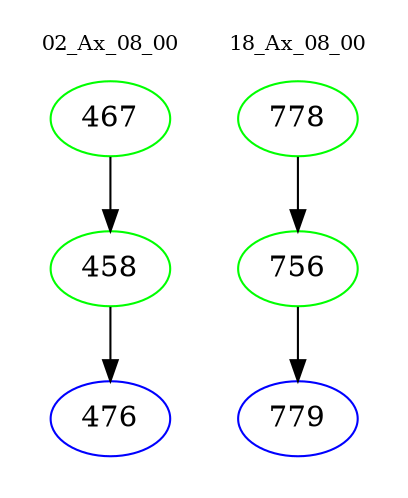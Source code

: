 digraph{
subgraph cluster_0 {
color = white
label = "02_Ax_08_00";
fontsize=10;
T0_467 [label="467", color="green"]
T0_467 -> T0_458 [color="black"]
T0_458 [label="458", color="green"]
T0_458 -> T0_476 [color="black"]
T0_476 [label="476", color="blue"]
}
subgraph cluster_1 {
color = white
label = "18_Ax_08_00";
fontsize=10;
T1_778 [label="778", color="green"]
T1_778 -> T1_756 [color="black"]
T1_756 [label="756", color="green"]
T1_756 -> T1_779 [color="black"]
T1_779 [label="779", color="blue"]
}
}
